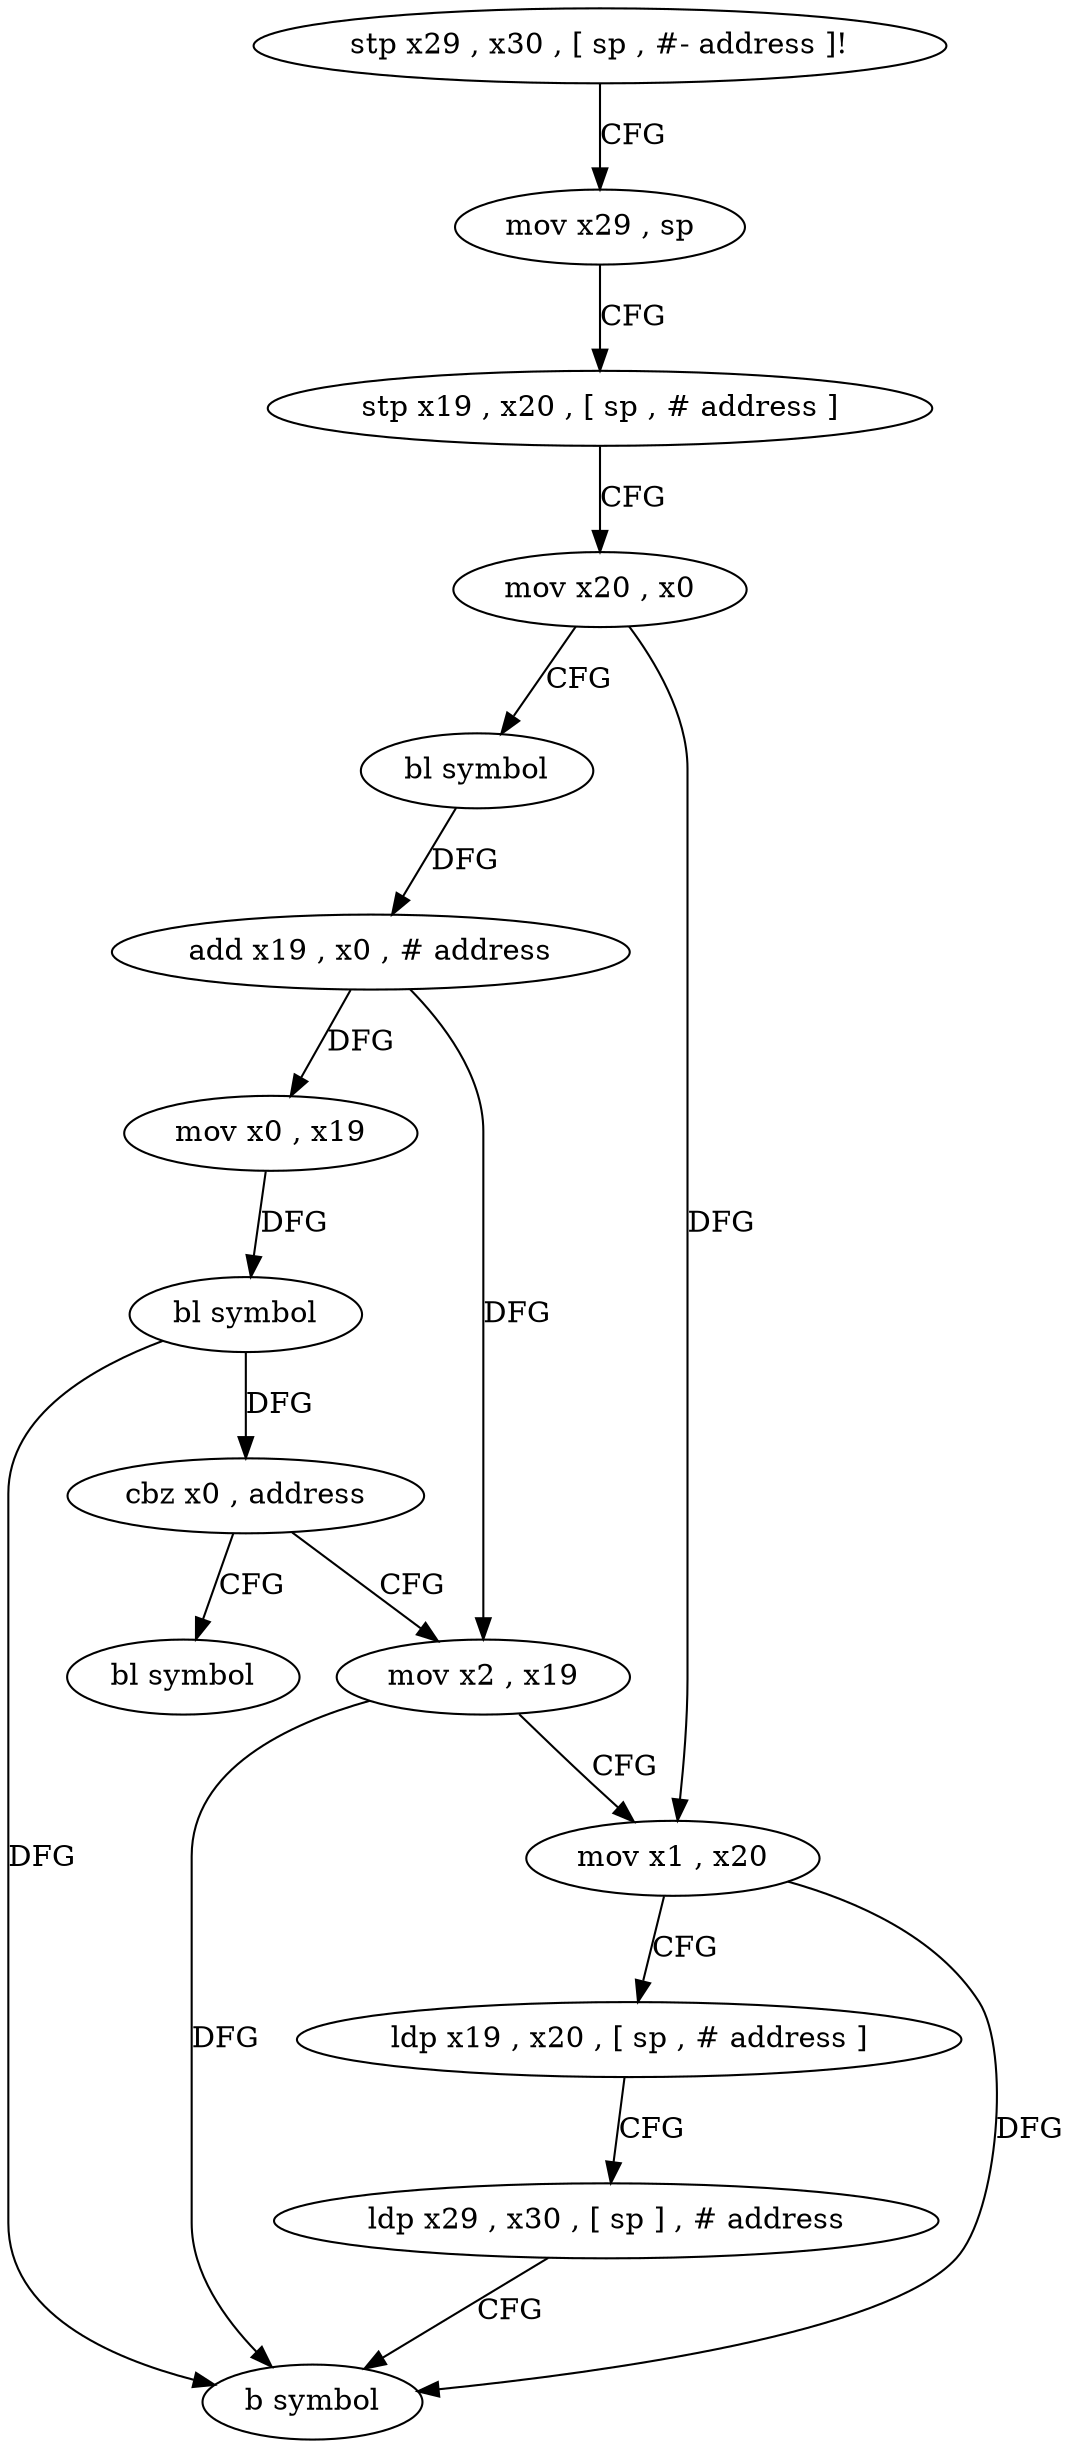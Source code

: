 digraph "func" {
"4429152" [label = "stp x29 , x30 , [ sp , #- address ]!" ]
"4429156" [label = "mov x29 , sp" ]
"4429160" [label = "stp x19 , x20 , [ sp , # address ]" ]
"4429164" [label = "mov x20 , x0" ]
"4429168" [label = "bl symbol" ]
"4429172" [label = "add x19 , x0 , # address" ]
"4429176" [label = "mov x0 , x19" ]
"4429180" [label = "bl symbol" ]
"4429184" [label = "cbz x0 , address" ]
"4429208" [label = "bl symbol" ]
"4429188" [label = "mov x2 , x19" ]
"4429192" [label = "mov x1 , x20" ]
"4429196" [label = "ldp x19 , x20 , [ sp , # address ]" ]
"4429200" [label = "ldp x29 , x30 , [ sp ] , # address" ]
"4429204" [label = "b symbol" ]
"4429152" -> "4429156" [ label = "CFG" ]
"4429156" -> "4429160" [ label = "CFG" ]
"4429160" -> "4429164" [ label = "CFG" ]
"4429164" -> "4429168" [ label = "CFG" ]
"4429164" -> "4429192" [ label = "DFG" ]
"4429168" -> "4429172" [ label = "DFG" ]
"4429172" -> "4429176" [ label = "DFG" ]
"4429172" -> "4429188" [ label = "DFG" ]
"4429176" -> "4429180" [ label = "DFG" ]
"4429180" -> "4429184" [ label = "DFG" ]
"4429180" -> "4429204" [ label = "DFG" ]
"4429184" -> "4429208" [ label = "CFG" ]
"4429184" -> "4429188" [ label = "CFG" ]
"4429188" -> "4429192" [ label = "CFG" ]
"4429188" -> "4429204" [ label = "DFG" ]
"4429192" -> "4429196" [ label = "CFG" ]
"4429192" -> "4429204" [ label = "DFG" ]
"4429196" -> "4429200" [ label = "CFG" ]
"4429200" -> "4429204" [ label = "CFG" ]
}
